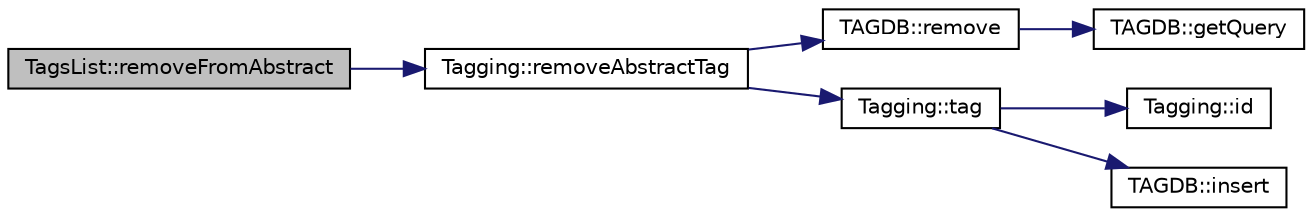 digraph "TagsList::removeFromAbstract"
{
 // INTERACTIVE_SVG=YES
 // LATEX_PDF_SIZE
  edge [fontname="Helvetica",fontsize="10",labelfontname="Helvetica",labelfontsize="10"];
  node [fontname="Helvetica",fontsize="10",shape=record];
  rankdir="LR";
  Node150 [label="TagsList::removeFromAbstract",height=0.2,width=0.4,color="black", fillcolor="grey75", style="filled", fontcolor="black",tooltip=" "];
  Node150 -> Node151 [color="midnightblue",fontsize="10",style="solid",fontname="Helvetica"];
  Node151 [label="Tagging::removeAbstractTag",height=0.2,width=0.4,color="black", fillcolor="white", style="filled",URL="$class_tagging.html#a38fdfb7dd0ce30980ad2260f76689aa0",tooltip=" "];
  Node151 -> Node152 [color="midnightblue",fontsize="10",style="solid",fontname="Helvetica"];
  Node152 [label="TAGDB::remove",height=0.2,width=0.4,color="black", fillcolor="white", style="filled",URL="$class_t_a_g_d_b.html#acd75bc483c7dd93361783aab9480d90e",tooltip=" "];
  Node152 -> Node153 [color="midnightblue",fontsize="10",style="solid",fontname="Helvetica"];
  Node153 [label="TAGDB::getQuery",height=0.2,width=0.4,color="black", fillcolor="white", style="filled",URL="$class_t_a_g_d_b.html#ae90d363ffa72013cdfe742c606888432",tooltip=" "];
  Node151 -> Node154 [color="midnightblue",fontsize="10",style="solid",fontname="Helvetica"];
  Node154 [label="Tagging::tag",height=0.2,width=0.4,color="black", fillcolor="white", style="filled",URL="$class_tagging.html#a07318e6b117e0d35c9a7a1ad7c00d4d0",tooltip=" "];
  Node154 -> Node155 [color="midnightblue",fontsize="10",style="solid",fontname="Helvetica"];
  Node155 [label="Tagging::id",height=0.2,width=0.4,color="black", fillcolor="white", style="filled",URL="$class_tagging.html#a2b8eb93e771e3f7569420ce900d0e069",tooltip=" "];
  Node154 -> Node156 [color="midnightblue",fontsize="10",style="solid",fontname="Helvetica"];
  Node156 [label="TAGDB::insert",height=0.2,width=0.4,color="black", fillcolor="white", style="filled",URL="$class_t_a_g_d_b.html#a9e576bf7931cc64359ea1380fec51f9f",tooltip=" "];
}
